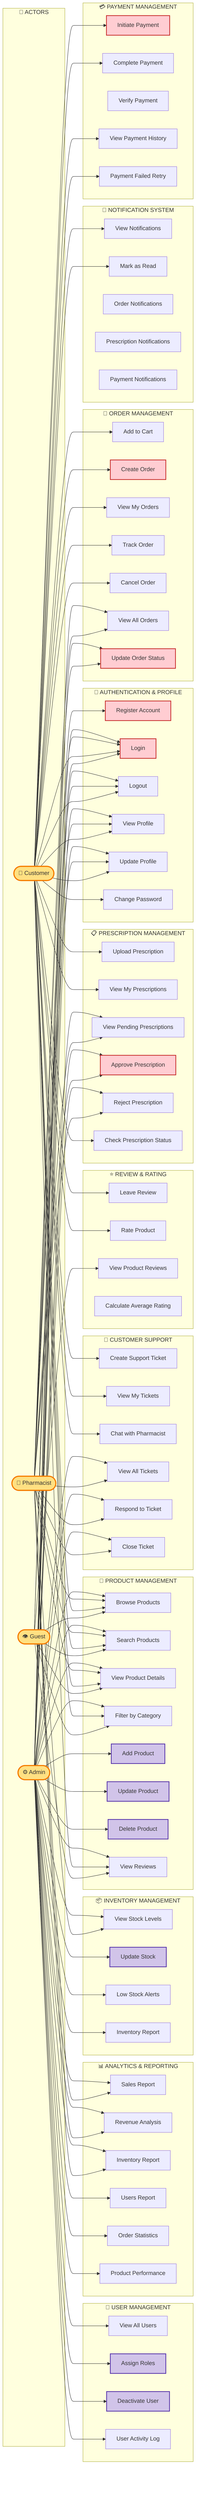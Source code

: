graph LR
subgraph Actors["👥 ACTORS"]
Customer([👤 Customer])
Pharmacist([💊 Pharmacist])
Admin([⚙️ Admin])
Guest([👁️ Guest])
end

subgraph Authentication["🔐 AUTHENTICATION & PROFILE"]
UC1[Register Account]
UC2[Login]
UC3[Logout]
UC4[View Profile]
UC5[Update Profile]
UC6[Change Password]
end

subgraph ProductManagement["🏥 PRODUCT MANAGEMENT"]
UC7[Browse Products]
UC8[Search Products]
UC9[View Product Details]
UC10[Filter by Category]
UC11[Add Product]
UC12[Update Product]
UC13[Delete Product]
UC14[View Reviews]
end

subgraph InventoryManagement["📦 INVENTORY MANAGEMENT"]
UC15[View Stock Levels]
UC16[Update Stock]
UC17[Low Stock Alerts]
UC18[Inventory Report]
end

subgraph PrescriptionManagement["📋 PRESCRIPTION MANAGEMENT"]
UC19[Upload Prescription]
UC20[View My Prescriptions]
UC21[View Pending Prescriptions]
UC22[Approve Prescription]
UC23[Reject Prescription]
UC24[Check Prescription Status]
end

subgraph OrderManagement["🛒 ORDER MANAGEMENT"]
UC25[Add to Cart]
UC26[Create Order]
UC27[View My Orders]
UC28[Track Order]
UC29[Cancel Order]
UC30[View All Orders]
UC31[Update Order Status]
end

subgraph PaymentManagement["💳 PAYMENT MANAGEMENT"]
UC32[Initiate Payment]
UC33[Complete Payment]
UC34[Verify Payment]
UC35[View Payment History]
UC36[Payment Failed Retry]
end

subgraph NotificationSystem["📧 NOTIFICATION SYSTEM"]
UC37[View Notifications]
UC38[Mark as Read]
UC39[Order Notifications]
UC40[Prescription Notifications]
UC41[Payment Notifications]
end

subgraph ReviewSystem["⭐ REVIEW & RATING"]
UC42[Leave Review]
UC43[Rate Product]
UC44[View Product Reviews]
UC45[Calculate Average Rating]
end

subgraph SupportSystem["💬 CUSTOMER SUPPORT"]
UC46[Create Support Ticket]
UC47[View My Tickets]
UC48[Chat with Pharmacist]
UC49[View All Tickets]
UC50[Respond to Ticket]
UC51[Close Ticket]
end

subgraph AnalyticsReporting["📊 ANALYTICS & REPORTING"]
UC52[Sales Report]
UC53[Revenue Analysis]
UC54[Inventory Report]
UC55[Users Report]
UC56[Order Statistics]
UC57[Product Performance]
end

subgraph UserManagement["👥 USER MANAGEMENT"]
UC58[View All Users]
UC59[Assign Roles]
UC60[Deactivate User]
UC61[User Activity Log]
end

%% Guest Interactions
Guest --> UC7
Guest --> UC8
Guest --> UC9
Guest --> UC10
Guest --> UC14
Guest --> UC44
Guest --> UC1
Guest --> UC2

%% Customer Interactions
Customer --> UC2
Customer --> UC3
Customer --> UC4
Customer --> UC5
Customer --> UC6
Customer --> UC7
Customer --> UC8
Customer --> UC9
Customer --> UC10
Customer --> UC14
Customer --> UC19
Customer --> UC20
Customer --> UC24
Customer --> UC25
Customer --> UC26
Customer --> UC27
Customer --> UC28
Customer --> UC29
Customer --> UC32
Customer --> UC33
Customer --> UC35
Customer --> UC36
Customer --> UC37
Customer --> UC38
Customer --> UC42
Customer --> UC43
Customer --> UC46
Customer --> UC47
Customer --> UC48

%% Pharmacist Interactions
Pharmacist --> UC2
Pharmacist --> UC3
Pharmacist --> UC4
Pharmacist --> UC5
Pharmacist --> UC7
Pharmacist --> UC8
Pharmacist --> UC9
Pharmacist --> UC15
Pharmacist --> UC21
Pharmacist --> UC22
Pharmacist --> UC23
Pharmacist --> UC30
Pharmacist --> UC31
Pharmacist --> UC49
Pharmacist --> UC50
Pharmacist --> UC51
Pharmacist --> UC52
Pharmacist --> UC53
Pharmacist --> UC54

%% Admin Interactions
Admin --> UC2
Admin --> UC3
Admin --> UC4
Admin --> UC5
Admin --> UC7
Admin --> UC8
Admin --> UC9
Admin --> UC10
Admin --> UC11
Admin --> UC12
Admin --> UC13
Admin --> UC14
Admin --> UC15
Admin --> UC16
Admin --> UC17
Admin --> UC18
Admin --> UC21
Admin --> UC22
Admin --> UC23
Admin --> UC30
Admin --> UC31
Admin --> UC49
Admin --> UC50
Admin --> UC51
Admin --> UC52
Admin --> UC53
Admin --> UC54
Admin --> UC55
Admin --> UC56
Admin --> UC57
Admin --> UC58
Admin --> UC59
Admin --> UC60
Admin --> UC61

%% Styling
classDef actor fill:#FFE082,stroke:#F57C00,stroke-width:3px
classDef usecase fill:#B3E5FC,stroke:#0277BD,stroke-width:2px
classDef critical fill:#FFCDD2,stroke:#C62828,stroke-width:2px
classDef admin fill:#D1C4E9,stroke:#512DA8,stroke-width:2px

class Customer,Pharmacist,Admin,Guest actor
class UC1,UC2,UC26,UC32,UC22,UC31 critical
class UC11,UC12,UC13,UC16,UC59,UC60 admin